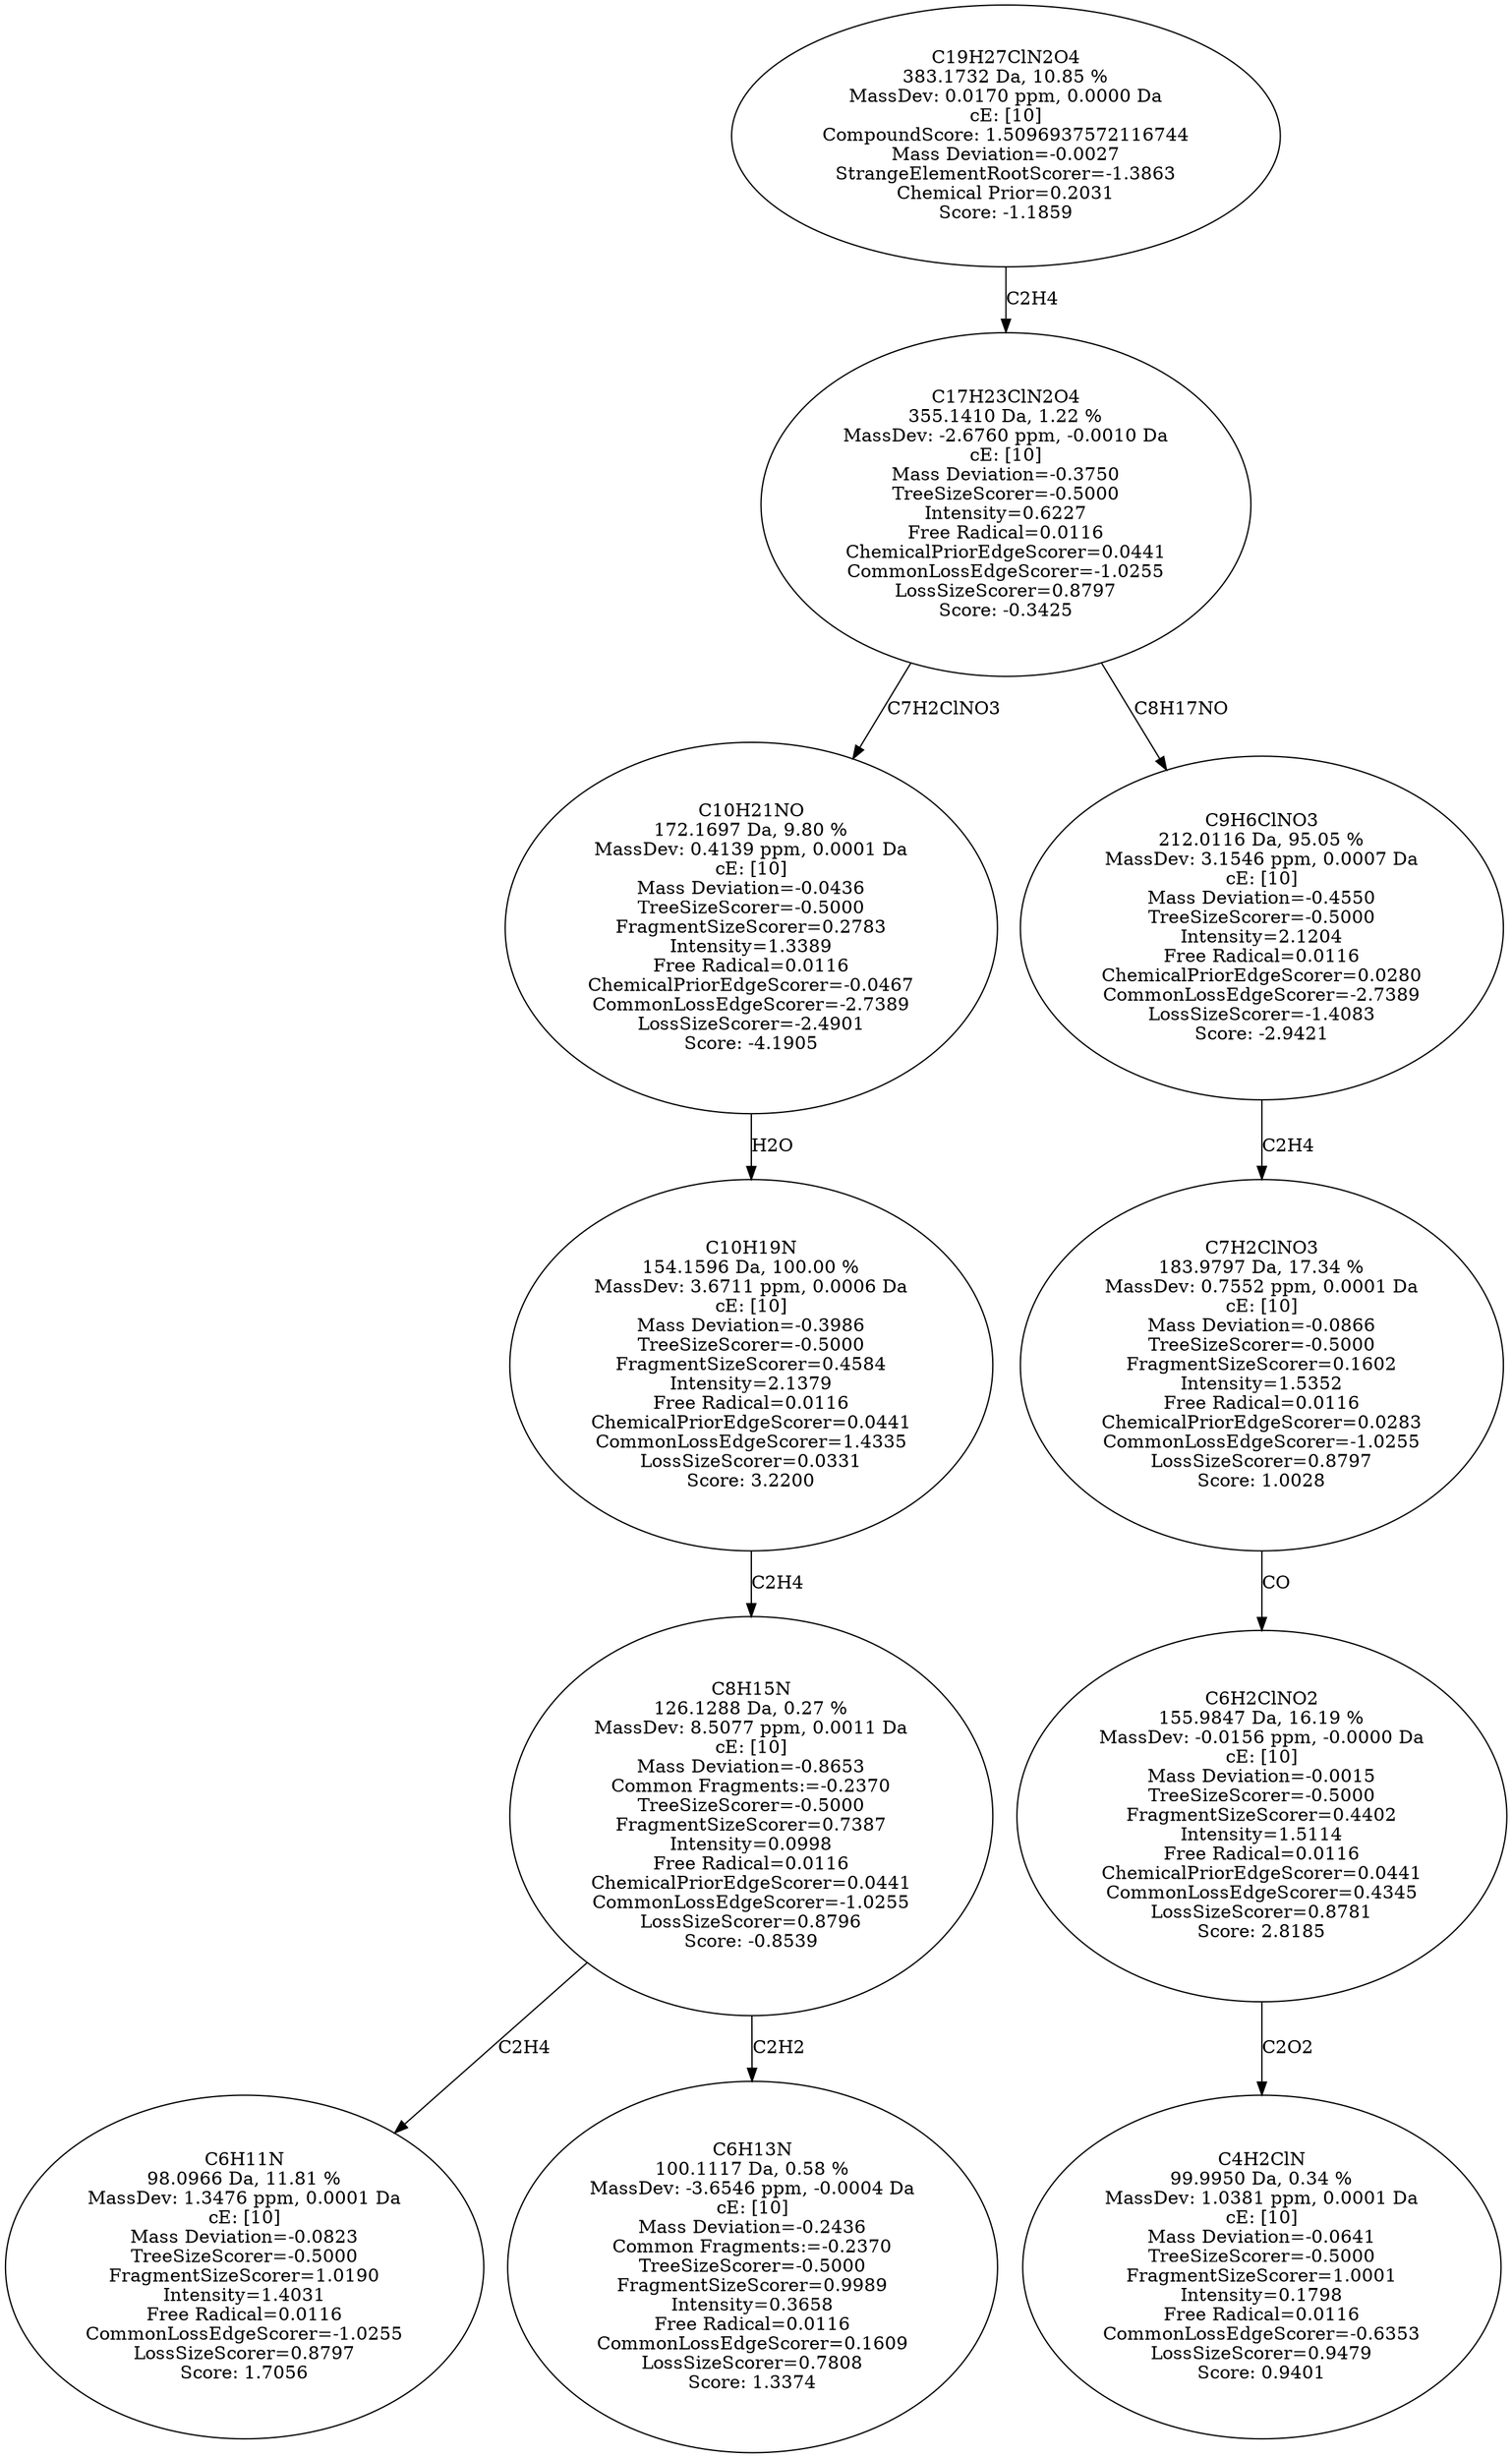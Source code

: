 strict digraph {
v1 [label="C6H11N\n98.0966 Da, 11.81 %\nMassDev: 1.3476 ppm, 0.0001 Da\ncE: [10]\nMass Deviation=-0.0823\nTreeSizeScorer=-0.5000\nFragmentSizeScorer=1.0190\nIntensity=1.4031\nFree Radical=0.0116\nCommonLossEdgeScorer=-1.0255\nLossSizeScorer=0.8797\nScore: 1.7056"];
v2 [label="C6H13N\n100.1117 Da, 0.58 %\nMassDev: -3.6546 ppm, -0.0004 Da\ncE: [10]\nMass Deviation=-0.2436\nCommon Fragments:=-0.2370\nTreeSizeScorer=-0.5000\nFragmentSizeScorer=0.9989\nIntensity=0.3658\nFree Radical=0.0116\nCommonLossEdgeScorer=0.1609\nLossSizeScorer=0.7808\nScore: 1.3374"];
v3 [label="C8H15N\n126.1288 Da, 0.27 %\nMassDev: 8.5077 ppm, 0.0011 Da\ncE: [10]\nMass Deviation=-0.8653\nCommon Fragments:=-0.2370\nTreeSizeScorer=-0.5000\nFragmentSizeScorer=0.7387\nIntensity=0.0998\nFree Radical=0.0116\nChemicalPriorEdgeScorer=0.0441\nCommonLossEdgeScorer=-1.0255\nLossSizeScorer=0.8796\nScore: -0.8539"];
v4 [label="C10H19N\n154.1596 Da, 100.00 %\nMassDev: 3.6711 ppm, 0.0006 Da\ncE: [10]\nMass Deviation=-0.3986\nTreeSizeScorer=-0.5000\nFragmentSizeScorer=0.4584\nIntensity=2.1379\nFree Radical=0.0116\nChemicalPriorEdgeScorer=0.0441\nCommonLossEdgeScorer=1.4335\nLossSizeScorer=0.0331\nScore: 3.2200"];
v5 [label="C10H21NO\n172.1697 Da, 9.80 %\nMassDev: 0.4139 ppm, 0.0001 Da\ncE: [10]\nMass Deviation=-0.0436\nTreeSizeScorer=-0.5000\nFragmentSizeScorer=0.2783\nIntensity=1.3389\nFree Radical=0.0116\nChemicalPriorEdgeScorer=-0.0467\nCommonLossEdgeScorer=-2.7389\nLossSizeScorer=-2.4901\nScore: -4.1905"];
v6 [label="C4H2ClN\n99.9950 Da, 0.34 %\nMassDev: 1.0381 ppm, 0.0001 Da\ncE: [10]\nMass Deviation=-0.0641\nTreeSizeScorer=-0.5000\nFragmentSizeScorer=1.0001\nIntensity=0.1798\nFree Radical=0.0116\nCommonLossEdgeScorer=-0.6353\nLossSizeScorer=0.9479\nScore: 0.9401"];
v7 [label="C6H2ClNO2\n155.9847 Da, 16.19 %\nMassDev: -0.0156 ppm, -0.0000 Da\ncE: [10]\nMass Deviation=-0.0015\nTreeSizeScorer=-0.5000\nFragmentSizeScorer=0.4402\nIntensity=1.5114\nFree Radical=0.0116\nChemicalPriorEdgeScorer=0.0441\nCommonLossEdgeScorer=0.4345\nLossSizeScorer=0.8781\nScore: 2.8185"];
v8 [label="C7H2ClNO3\n183.9797 Da, 17.34 %\nMassDev: 0.7552 ppm, 0.0001 Da\ncE: [10]\nMass Deviation=-0.0866\nTreeSizeScorer=-0.5000\nFragmentSizeScorer=0.1602\nIntensity=1.5352\nFree Radical=0.0116\nChemicalPriorEdgeScorer=0.0283\nCommonLossEdgeScorer=-1.0255\nLossSizeScorer=0.8797\nScore: 1.0028"];
v9 [label="C9H6ClNO3\n212.0116 Da, 95.05 %\nMassDev: 3.1546 ppm, 0.0007 Da\ncE: [10]\nMass Deviation=-0.4550\nTreeSizeScorer=-0.5000\nIntensity=2.1204\nFree Radical=0.0116\nChemicalPriorEdgeScorer=0.0280\nCommonLossEdgeScorer=-2.7389\nLossSizeScorer=-1.4083\nScore: -2.9421"];
v10 [label="C17H23ClN2O4\n355.1410 Da, 1.22 %\nMassDev: -2.6760 ppm, -0.0010 Da\ncE: [10]\nMass Deviation=-0.3750\nTreeSizeScorer=-0.5000\nIntensity=0.6227\nFree Radical=0.0116\nChemicalPriorEdgeScorer=0.0441\nCommonLossEdgeScorer=-1.0255\nLossSizeScorer=0.8797\nScore: -0.3425"];
v11 [label="C19H27ClN2O4\n383.1732 Da, 10.85 %\nMassDev: 0.0170 ppm, 0.0000 Da\ncE: [10]\nCompoundScore: 1.5096937572116744\nMass Deviation=-0.0027\nStrangeElementRootScorer=-1.3863\nChemical Prior=0.2031\nScore: -1.1859"];
v3 -> v1 [label="C2H4"];
v3 -> v2 [label="C2H2"];
v4 -> v3 [label="C2H4"];
v5 -> v4 [label="H2O"];
v10 -> v5 [label="C7H2ClNO3"];
v7 -> v6 [label="C2O2"];
v8 -> v7 [label="CO"];
v9 -> v8 [label="C2H4"];
v10 -> v9 [label="C8H17NO"];
v11 -> v10 [label="C2H4"];
}